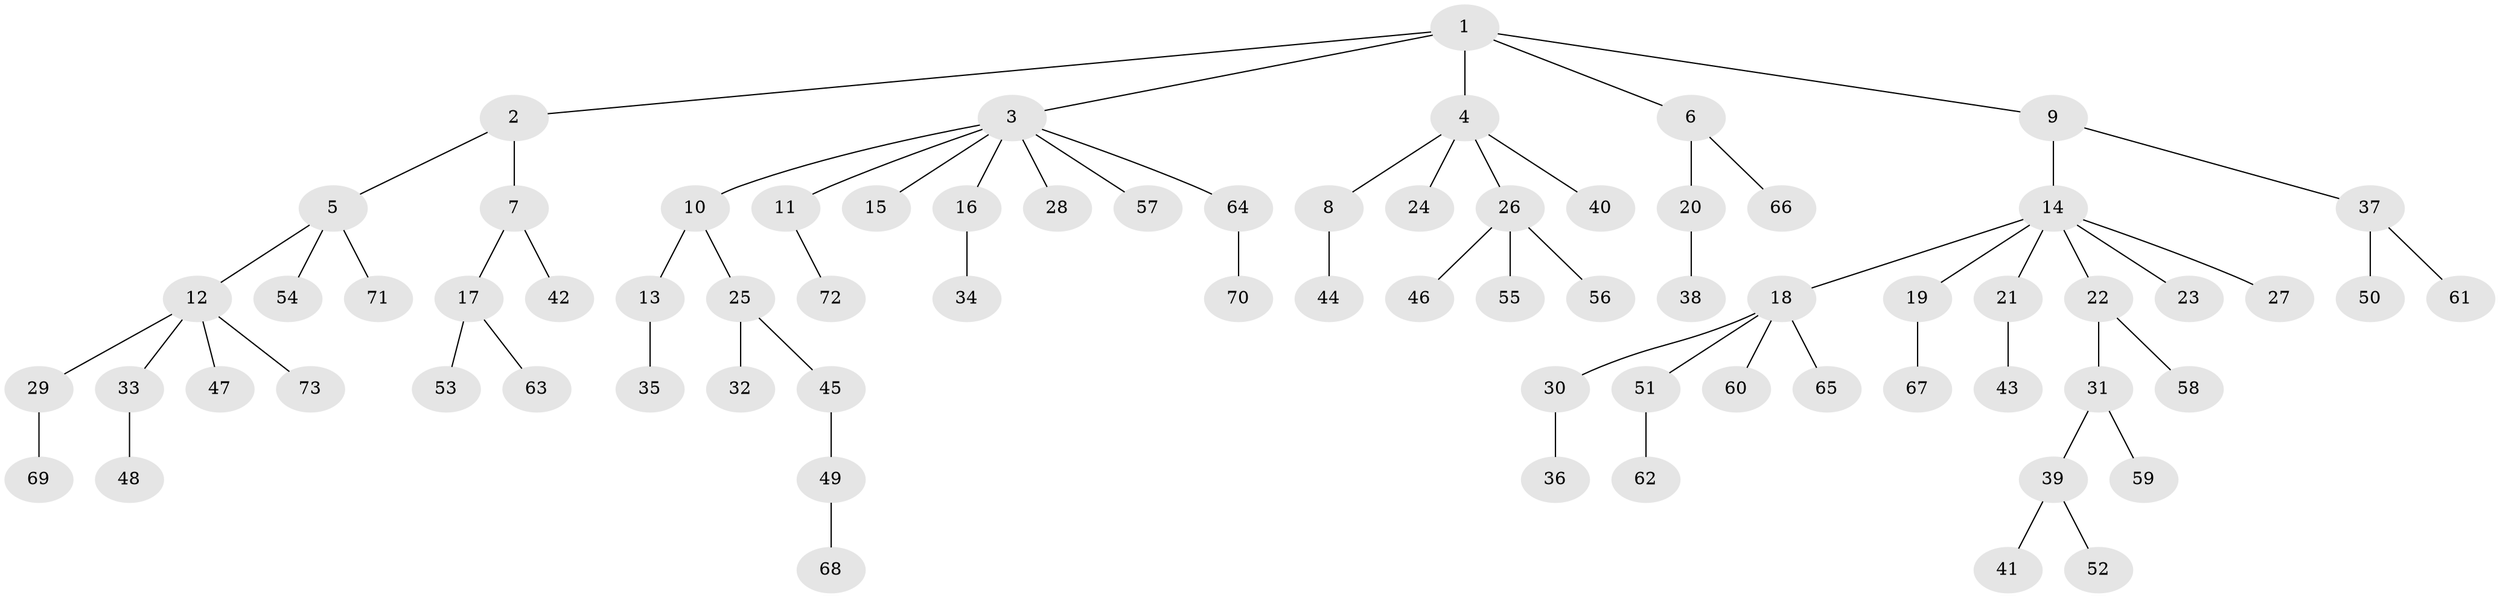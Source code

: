 // coarse degree distribution, {7: 0.03225806451612903, 3: 0.16129032258064516, 4: 0.06451612903225806, 2: 0.22580645161290322, 1: 0.5161290322580645}
// Generated by graph-tools (version 1.1) at 2025/51/03/04/25 22:51:37]
// undirected, 73 vertices, 72 edges
graph export_dot {
  node [color=gray90,style=filled];
  1;
  2;
  3;
  4;
  5;
  6;
  7;
  8;
  9;
  10;
  11;
  12;
  13;
  14;
  15;
  16;
  17;
  18;
  19;
  20;
  21;
  22;
  23;
  24;
  25;
  26;
  27;
  28;
  29;
  30;
  31;
  32;
  33;
  34;
  35;
  36;
  37;
  38;
  39;
  40;
  41;
  42;
  43;
  44;
  45;
  46;
  47;
  48;
  49;
  50;
  51;
  52;
  53;
  54;
  55;
  56;
  57;
  58;
  59;
  60;
  61;
  62;
  63;
  64;
  65;
  66;
  67;
  68;
  69;
  70;
  71;
  72;
  73;
  1 -- 2;
  1 -- 3;
  1 -- 4;
  1 -- 6;
  1 -- 9;
  2 -- 5;
  2 -- 7;
  3 -- 10;
  3 -- 11;
  3 -- 15;
  3 -- 16;
  3 -- 28;
  3 -- 57;
  3 -- 64;
  4 -- 8;
  4 -- 24;
  4 -- 26;
  4 -- 40;
  5 -- 12;
  5 -- 54;
  5 -- 71;
  6 -- 20;
  6 -- 66;
  7 -- 17;
  7 -- 42;
  8 -- 44;
  9 -- 14;
  9 -- 37;
  10 -- 13;
  10 -- 25;
  11 -- 72;
  12 -- 29;
  12 -- 33;
  12 -- 47;
  12 -- 73;
  13 -- 35;
  14 -- 18;
  14 -- 19;
  14 -- 21;
  14 -- 22;
  14 -- 23;
  14 -- 27;
  16 -- 34;
  17 -- 53;
  17 -- 63;
  18 -- 30;
  18 -- 51;
  18 -- 60;
  18 -- 65;
  19 -- 67;
  20 -- 38;
  21 -- 43;
  22 -- 31;
  22 -- 58;
  25 -- 32;
  25 -- 45;
  26 -- 46;
  26 -- 55;
  26 -- 56;
  29 -- 69;
  30 -- 36;
  31 -- 39;
  31 -- 59;
  33 -- 48;
  37 -- 50;
  37 -- 61;
  39 -- 41;
  39 -- 52;
  45 -- 49;
  49 -- 68;
  51 -- 62;
  64 -- 70;
}
